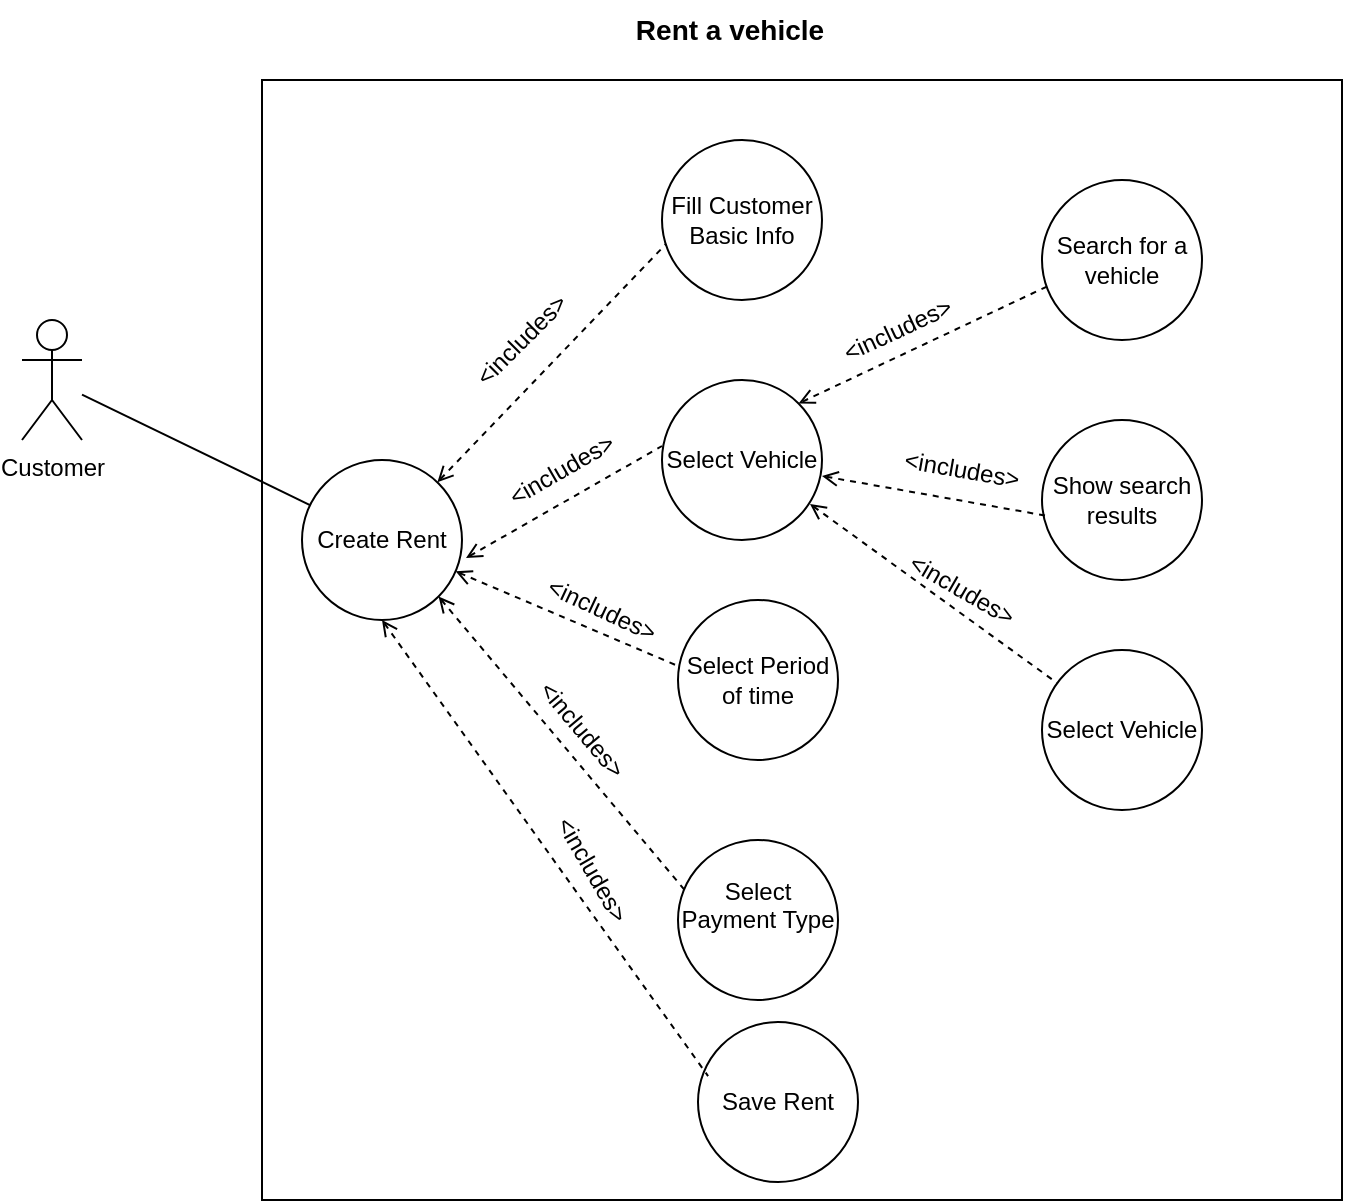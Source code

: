 <mxfile version="24.4.9" type="device">
  <diagram name="Page-1" id="T5I-39zUhY-CpWxyedti">
    <mxGraphModel dx="1434" dy="786" grid="1" gridSize="10" guides="1" tooltips="1" connect="1" arrows="1" fold="1" page="1" pageScale="1" pageWidth="850" pageHeight="1100" math="0" shadow="0">
      <root>
        <mxCell id="0" />
        <mxCell id="1" parent="0" />
        <mxCell id="h5vDOmOoOmSrKCh5Haf8-1" value="" style="rounded=0;whiteSpace=wrap;html=1;" vertex="1" parent="1">
          <mxGeometry x="230" y="200" width="540" height="560" as="geometry" />
        </mxCell>
        <mxCell id="h5vDOmOoOmSrKCh5Haf8-2" value="Customer" style="shape=umlActor;verticalLabelPosition=bottom;verticalAlign=top;html=1;outlineConnect=0;" vertex="1" parent="1">
          <mxGeometry x="110" y="320" width="30" height="60" as="geometry" />
        </mxCell>
        <mxCell id="h5vDOmOoOmSrKCh5Haf8-3" value="Create Rent" style="ellipse;whiteSpace=wrap;html=1;aspect=fixed;" vertex="1" parent="1">
          <mxGeometry x="250" y="390" width="80" height="80" as="geometry" />
        </mxCell>
        <mxCell id="h5vDOmOoOmSrKCh5Haf8-4" value="" style="endArrow=none;html=1;rounded=0;" edge="1" parent="1" source="h5vDOmOoOmSrKCh5Haf8-2" target="h5vDOmOoOmSrKCh5Haf8-3">
          <mxGeometry width="50" height="50" relative="1" as="geometry">
            <mxPoint x="180" y="380" as="sourcePoint" />
            <mxPoint x="230" y="340" as="targetPoint" />
          </mxGeometry>
        </mxCell>
        <mxCell id="h5vDOmOoOmSrKCh5Haf8-5" value="&lt;b&gt;&lt;font style=&quot;font-size: 14px;&quot;&gt;Rent a vehicle&lt;/font&gt;&lt;/b&gt;" style="text;strokeColor=none;align=center;fillColor=none;html=1;verticalAlign=middle;whiteSpace=wrap;rounded=0;" vertex="1" parent="1">
          <mxGeometry x="400" y="160" width="128" height="30" as="geometry" />
        </mxCell>
        <mxCell id="h5vDOmOoOmSrKCh5Haf8-6" value="Fill Customer Basic Info" style="ellipse;whiteSpace=wrap;html=1;aspect=fixed;" vertex="1" parent="1">
          <mxGeometry x="430" y="230" width="80" height="80" as="geometry" />
        </mxCell>
        <mxCell id="h5vDOmOoOmSrKCh5Haf8-7" value="" style="endArrow=none;html=1;rounded=0;entryX=0.025;entryY=0.65;entryDx=0;entryDy=0;entryPerimeter=0;dashed=1;endFill=0;startArrow=open;startFill=0;" edge="1" parent="1" source="h5vDOmOoOmSrKCh5Haf8-3" target="h5vDOmOoOmSrKCh5Haf8-6">
          <mxGeometry width="50" height="50" relative="1" as="geometry">
            <mxPoint x="190" y="420" as="sourcePoint" />
            <mxPoint x="341" y="379" as="targetPoint" />
          </mxGeometry>
        </mxCell>
        <mxCell id="h5vDOmOoOmSrKCh5Haf8-8" value="Select Vehicle" style="ellipse;whiteSpace=wrap;html=1;aspect=fixed;direction=south;" vertex="1" parent="1">
          <mxGeometry x="430" y="350" width="80" height="80" as="geometry" />
        </mxCell>
        <mxCell id="h5vDOmOoOmSrKCh5Haf8-9" value="" style="endArrow=none;html=1;rounded=0;entryX=0.025;entryY=0.65;entryDx=0;entryDy=0;entryPerimeter=0;dashed=1;startArrow=open;startFill=0;exitX=1.025;exitY=0.613;exitDx=0;exitDy=0;exitPerimeter=0;" edge="1" parent="1" source="h5vDOmOoOmSrKCh5Haf8-3">
          <mxGeometry width="50" height="50" relative="1" as="geometry">
            <mxPoint x="350" y="360" as="sourcePoint" />
            <mxPoint x="430" y="383" as="targetPoint" />
          </mxGeometry>
        </mxCell>
        <mxCell id="h5vDOmOoOmSrKCh5Haf8-10" value="Select Period of time" style="ellipse;whiteSpace=wrap;html=1;aspect=fixed;" vertex="1" parent="1">
          <mxGeometry x="438" y="460" width="80" height="80" as="geometry" />
        </mxCell>
        <mxCell id="h5vDOmOoOmSrKCh5Haf8-11" value="" style="endArrow=none;html=1;rounded=0;entryX=0.025;entryY=0.65;entryDx=0;entryDy=0;entryPerimeter=0;dashed=1;startArrow=open;startFill=0;" edge="1" parent="1" source="h5vDOmOoOmSrKCh5Haf8-3">
          <mxGeometry width="50" height="50" relative="1" as="geometry">
            <mxPoint x="360" y="469" as="sourcePoint" />
            <mxPoint x="438" y="493" as="targetPoint" />
          </mxGeometry>
        </mxCell>
        <mxCell id="h5vDOmOoOmSrKCh5Haf8-12" value="&amp;lt;includes&amp;gt;" style="text;strokeColor=none;align=center;fillColor=none;html=1;verticalAlign=middle;whiteSpace=wrap;rounded=0;rotation=-45;" vertex="1" parent="1">
          <mxGeometry x="330" y="315" width="60" height="30" as="geometry" />
        </mxCell>
        <mxCell id="h5vDOmOoOmSrKCh5Haf8-13" value="&amp;lt;includes&amp;gt;" style="text;strokeColor=none;align=center;fillColor=none;html=1;verticalAlign=middle;whiteSpace=wrap;rounded=0;rotation=-30;" vertex="1" parent="1">
          <mxGeometry x="350" y="380" width="60" height="30" as="geometry" />
        </mxCell>
        <mxCell id="h5vDOmOoOmSrKCh5Haf8-14" value="&amp;lt;includes&amp;gt;" style="text;strokeColor=none;align=center;fillColor=none;html=1;verticalAlign=middle;whiteSpace=wrap;rounded=0;rotation=25;" vertex="1" parent="1">
          <mxGeometry x="370" y="450" width="60" height="30" as="geometry" />
        </mxCell>
        <mxCell id="h5vDOmOoOmSrKCh5Haf8-15" value="Select Payment Type&lt;div&gt;&lt;br&gt;&lt;/div&gt;" style="ellipse;whiteSpace=wrap;html=1;aspect=fixed;" vertex="1" parent="1">
          <mxGeometry x="438" y="580" width="80" height="80" as="geometry" />
        </mxCell>
        <mxCell id="h5vDOmOoOmSrKCh5Haf8-16" value="" style="endArrow=none;html=1;rounded=0;entryX=0.063;entryY=0.338;entryDx=0;entryDy=0;entryPerimeter=0;dashed=1;startArrow=open;startFill=0;exitX=1;exitY=1;exitDx=0;exitDy=0;" edge="1" parent="1" source="h5vDOmOoOmSrKCh5Haf8-3" target="h5vDOmOoOmSrKCh5Haf8-15">
          <mxGeometry width="50" height="50" relative="1" as="geometry">
            <mxPoint x="337" y="480" as="sourcePoint" />
            <mxPoint x="438" y="593" as="targetPoint" />
          </mxGeometry>
        </mxCell>
        <mxCell id="h5vDOmOoOmSrKCh5Haf8-17" value="&amp;lt;includes&amp;gt;" style="text;strokeColor=none;align=center;fillColor=none;html=1;verticalAlign=middle;whiteSpace=wrap;rounded=0;rotation=50;" vertex="1" parent="1">
          <mxGeometry x="360" y="510" width="60" height="30" as="geometry" />
        </mxCell>
        <mxCell id="h5vDOmOoOmSrKCh5Haf8-18" value="&lt;div&gt;Save Rent&lt;/div&gt;" style="ellipse;whiteSpace=wrap;html=1;aspect=fixed;" vertex="1" parent="1">
          <mxGeometry x="448" y="671" width="80" height="80" as="geometry" />
        </mxCell>
        <mxCell id="h5vDOmOoOmSrKCh5Haf8-19" value="" style="endArrow=none;html=1;rounded=0;entryX=0.063;entryY=0.338;entryDx=0;entryDy=0;entryPerimeter=0;dashed=1;startArrow=open;startFill=0;exitX=0.5;exitY=1;exitDx=0;exitDy=0;" edge="1" parent="1" source="h5vDOmOoOmSrKCh5Haf8-3" target="h5vDOmOoOmSrKCh5Haf8-18">
          <mxGeometry width="50" height="50" relative="1" as="geometry">
            <mxPoint x="327" y="480" as="sourcePoint" />
            <mxPoint x="448" y="684" as="targetPoint" />
          </mxGeometry>
        </mxCell>
        <mxCell id="h5vDOmOoOmSrKCh5Haf8-20" value="&amp;lt;includes&amp;gt;" style="text;strokeColor=none;align=center;fillColor=none;html=1;verticalAlign=middle;whiteSpace=wrap;rounded=0;rotation=60;" vertex="1" parent="1">
          <mxGeometry x="365" y="580" width="60" height="30" as="geometry" />
        </mxCell>
        <mxCell id="h5vDOmOoOmSrKCh5Haf8-21" value="Search for a vehicle" style="ellipse;whiteSpace=wrap;html=1;aspect=fixed;direction=south;" vertex="1" parent="1">
          <mxGeometry x="620" y="250" width="80" height="80" as="geometry" />
        </mxCell>
        <mxCell id="h5vDOmOoOmSrKCh5Haf8-22" value="Show search results" style="ellipse;whiteSpace=wrap;html=1;aspect=fixed;direction=south;" vertex="1" parent="1">
          <mxGeometry x="620" y="370" width="80" height="80" as="geometry" />
        </mxCell>
        <mxCell id="h5vDOmOoOmSrKCh5Haf8-23" value="Select Vehicle" style="ellipse;whiteSpace=wrap;html=1;aspect=fixed;direction=south;" vertex="1" parent="1">
          <mxGeometry x="620" y="485" width="80" height="80" as="geometry" />
        </mxCell>
        <mxCell id="h5vDOmOoOmSrKCh5Haf8-24" value="" style="endArrow=none;html=1;rounded=0;entryX=0.663;entryY=0.963;entryDx=0;entryDy=0;entryPerimeter=0;dashed=1;endFill=0;startArrow=open;startFill=0;exitX=0;exitY=0;exitDx=0;exitDy=0;" edge="1" parent="1" source="h5vDOmOoOmSrKCh5Haf8-8" target="h5vDOmOoOmSrKCh5Haf8-21">
          <mxGeometry width="50" height="50" relative="1" as="geometry">
            <mxPoint x="510" y="410" as="sourcePoint" />
            <mxPoint x="624" y="291" as="targetPoint" />
          </mxGeometry>
        </mxCell>
        <mxCell id="h5vDOmOoOmSrKCh5Haf8-25" value="&amp;lt;includes&amp;gt;" style="text;strokeColor=none;align=center;fillColor=none;html=1;verticalAlign=middle;whiteSpace=wrap;rounded=0;rotation=-25;" vertex="1" parent="1">
          <mxGeometry x="518" y="310" width="60" height="30" as="geometry" />
        </mxCell>
        <mxCell id="h5vDOmOoOmSrKCh5Haf8-26" value="" style="endArrow=none;html=1;rounded=0;entryX=0.6;entryY=0.963;entryDx=0;entryDy=0;entryPerimeter=0;dashed=1;endFill=0;startArrow=open;startFill=0;exitX=0.6;exitY=0;exitDx=0;exitDy=0;exitPerimeter=0;" edge="1" parent="1" source="h5vDOmOoOmSrKCh5Haf8-8" target="h5vDOmOoOmSrKCh5Haf8-22">
          <mxGeometry width="50" height="50" relative="1" as="geometry">
            <mxPoint x="495" y="460" as="sourcePoint" />
            <mxPoint x="620" y="401" as="targetPoint" />
          </mxGeometry>
        </mxCell>
        <mxCell id="h5vDOmOoOmSrKCh5Haf8-27" value="&amp;lt;includes&amp;gt;" style="text;strokeColor=none;align=center;fillColor=none;html=1;verticalAlign=middle;whiteSpace=wrap;rounded=0;rotation=10;" vertex="1" parent="1">
          <mxGeometry x="550" y="380" width="60" height="30" as="geometry" />
        </mxCell>
        <mxCell id="h5vDOmOoOmSrKCh5Haf8-28" value="" style="endArrow=none;html=1;rounded=0;dashed=1;endFill=0;startArrow=open;startFill=0;exitX=0.775;exitY=0.075;exitDx=0;exitDy=0;exitPerimeter=0;" edge="1" parent="1" source="h5vDOmOoOmSrKCh5Haf8-8" target="h5vDOmOoOmSrKCh5Haf8-23">
          <mxGeometry width="50" height="50" relative="1" as="geometry">
            <mxPoint x="507" y="440" as="sourcePoint" />
            <mxPoint x="620" y="460" as="targetPoint" />
          </mxGeometry>
        </mxCell>
        <mxCell id="h5vDOmOoOmSrKCh5Haf8-29" value="&amp;lt;includes&amp;gt;" style="text;strokeColor=none;align=center;fillColor=none;html=1;verticalAlign=middle;whiteSpace=wrap;rounded=0;rotation=30;" vertex="1" parent="1">
          <mxGeometry x="550" y="440" width="60" height="30" as="geometry" />
        </mxCell>
      </root>
    </mxGraphModel>
  </diagram>
</mxfile>
